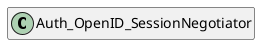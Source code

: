 @startuml
set namespaceSeparator \\
hide members
hide << alias >> circle

class Auth_OpenID_SessionNegotiator
@enduml
